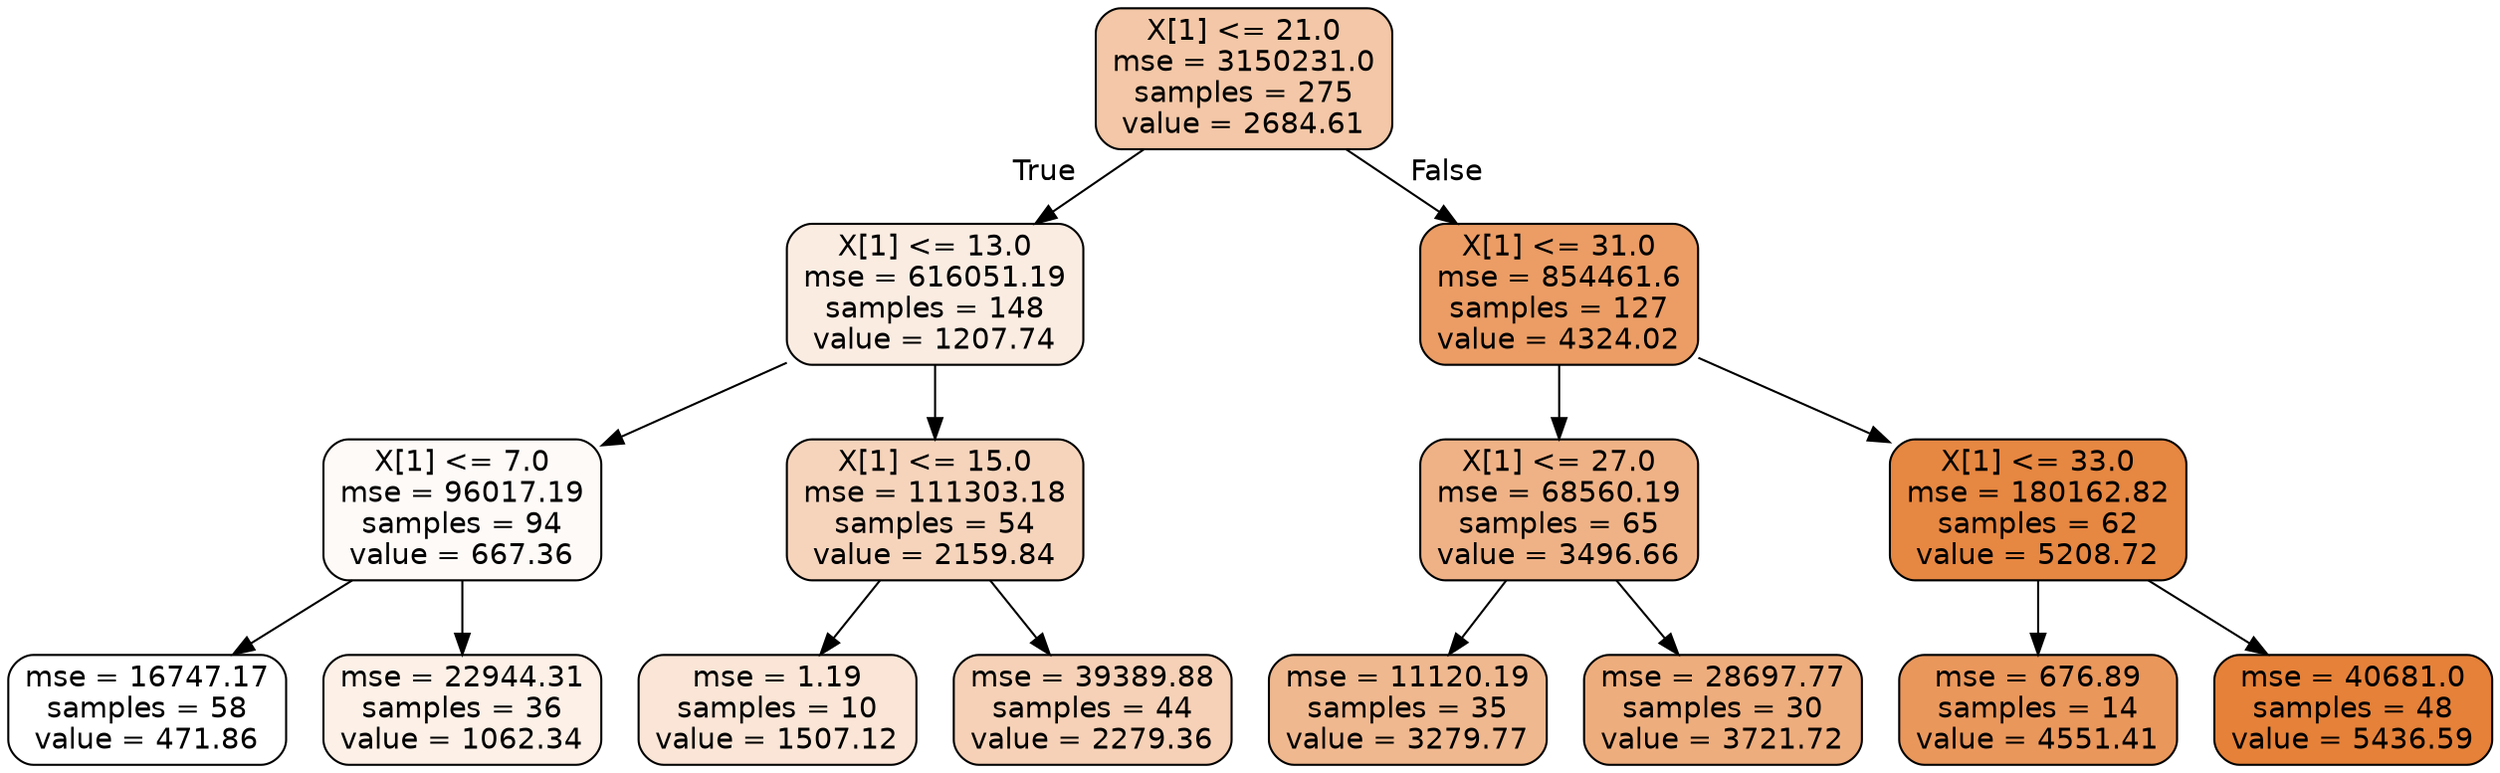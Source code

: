digraph Tree {
node [shape=box, style="filled, rounded", color="black", fontname=helvetica] ;
edge [fontname=helvetica] ;
0 [label="X[1] <= 21.0\nmse = 3150231.0\nsamples = 275\nvalue = 2684.61", fillcolor="#f3c7a7"] ;
1 [label="X[1] <= 13.0\nmse = 616051.19\nsamples = 148\nvalue = 1207.74", fillcolor="#fbece2"] ;
0 -> 1 [labeldistance=2.5, labelangle=45, headlabel="True"] ;
2 [label="X[1] <= 7.0\nmse = 96017.19\nsamples = 94\nvalue = 667.36", fillcolor="#fefaf7"] ;
1 -> 2 ;
3 [label="mse = 16747.17\nsamples = 58\nvalue = 471.86", fillcolor="#ffffff"] ;
2 -> 3 ;
4 [label="mse = 22944.31\nsamples = 36\nvalue = 1062.34", fillcolor="#fcf0e7"] ;
2 -> 4 ;
5 [label="X[1] <= 15.0\nmse = 111303.18\nsamples = 54\nvalue = 2159.84", fillcolor="#f6d4bc"] ;
1 -> 5 ;
6 [label="mse = 1.19\nsamples = 10\nvalue = 1507.12", fillcolor="#fae5d6"] ;
5 -> 6 ;
7 [label="mse = 39389.88\nsamples = 44\nvalue = 2279.36", fillcolor="#f6d1b7"] ;
5 -> 7 ;
8 [label="X[1] <= 31.0\nmse = 854461.6\nsamples = 127\nvalue = 4324.02", fillcolor="#eb9d65"] ;
0 -> 8 [labeldistance=2.5, labelangle=-45, headlabel="False"] ;
9 [label="X[1] <= 27.0\nmse = 68560.19\nsamples = 65\nvalue = 3496.66", fillcolor="#efb286"] ;
8 -> 9 ;
10 [label="mse = 11120.19\nsamples = 35\nvalue = 3279.77", fillcolor="#f0b88f"] ;
9 -> 10 ;
11 [label="mse = 28697.77\nsamples = 30\nvalue = 3721.72", fillcolor="#eead7d"] ;
9 -> 11 ;
12 [label="X[1] <= 33.0\nmse = 180162.82\nsamples = 62\nvalue = 5208.72", fillcolor="#e68742"] ;
8 -> 12 ;
13 [label="mse = 676.89\nsamples = 14\nvalue = 4551.41", fillcolor="#ea975c"] ;
12 -> 13 ;
14 [label="mse = 40681.0\nsamples = 48\nvalue = 5436.59", fillcolor="#e58139"] ;
12 -> 14 ;
}